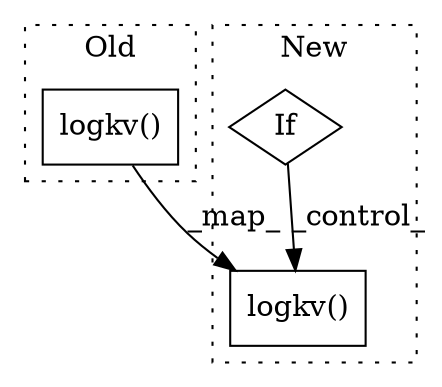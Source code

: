 digraph G {
subgraph cluster0 {
1 [label="logkv()" a="75" s="10467,10510" l="13,1" shape="box"];
label = "Old";
style="dotted";
}
subgraph cluster1 {
2 [label="logkv()" a="75" s="13704,13747" l="13,1" shape="box"];
3 [label="If" a="96" s="13657" l="3" shape="diamond"];
label = "New";
style="dotted";
}
1 -> 2 [label="_map_"];
3 -> 2 [label="_control_"];
}